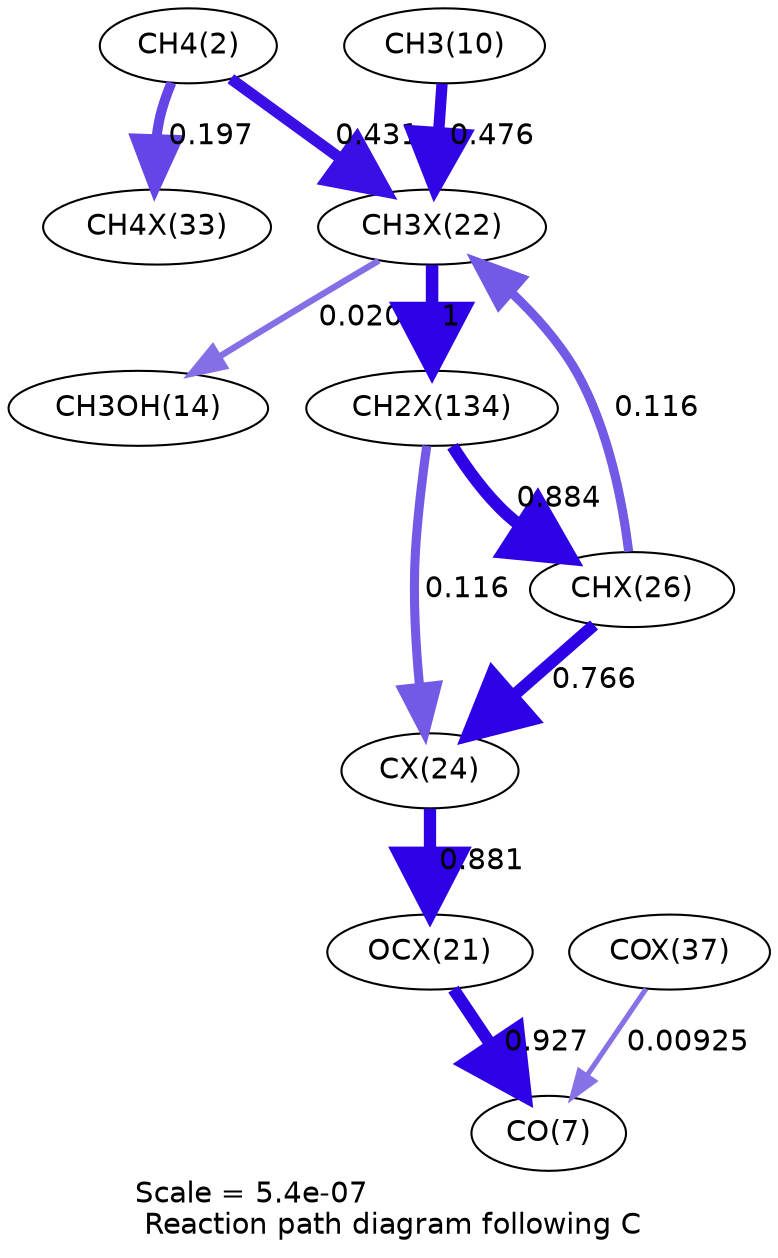 digraph reaction_paths {
center=1;
s4 -> s48[fontname="Helvetica", penwidth=4.77, arrowsize=2.39, color="0.7, 0.697, 0.9"
, label=" 0.197"];
s4 -> s42[fontname="Helvetica", penwidth=5.37, arrowsize=2.68, color="0.7, 0.931, 0.9"
, label=" 0.431"];
s12 -> s42[fontname="Helvetica", penwidth=5.44, arrowsize=2.72, color="0.7, 0.976, 0.9"
, label=" 0.476"];
s42 -> s16[fontname="Helvetica", penwidth=3.06, arrowsize=1.53, color="0.7, 0.52, 0.9"
, label=" 0.0204"];
s42 -> s67[fontname="Helvetica", penwidth=6, arrowsize=3, color="0.7, 1.5, 0.9"
, label=" 1"];
s46 -> s42[fontname="Helvetica", penwidth=4.37, arrowsize=2.19, color="0.7, 0.616, 0.9"
, label=" 0.116"];
s67 -> s46[fontname="Helvetica", penwidth=5.91, arrowsize=2.95, color="0.7, 1.38, 0.9"
, label=" 0.884"];
s67 -> s44[fontname="Helvetica", penwidth=4.37, arrowsize=2.19, color="0.7, 0.616, 0.9"
, label=" 0.116"];
s46 -> s44[fontname="Helvetica", penwidth=5.8, arrowsize=2.9, color="0.7, 1.27, 0.9"
, label=" 0.766"];
s44 -> s41[fontname="Helvetica", penwidth=5.9, arrowsize=2.95, color="0.7, 1.38, 0.9"
, label=" 0.881"];
s41 -> s9[fontname="Helvetica", penwidth=5.94, arrowsize=2.97, color="0.7, 1.43, 0.9"
, label=" 0.927"];
s52 -> s9[fontname="Helvetica", penwidth=2.46, arrowsize=1.23, color="0.7, 0.509, 0.9"
, label=" 0.00925"];
s4 [ fontname="Helvetica", label="CH4(2)"];
s9 [ fontname="Helvetica", label="CO(7)"];
s12 [ fontname="Helvetica", label="CH3(10)"];
s16 [ fontname="Helvetica", label="CH3OH(14)"];
s41 [ fontname="Helvetica", label="OCX(21)"];
s42 [ fontname="Helvetica", label="CH3X(22)"];
s44 [ fontname="Helvetica", label="CX(24)"];
s46 [ fontname="Helvetica", label="CHX(26)"];
s48 [ fontname="Helvetica", label="CH4X(33)"];
s52 [ fontname="Helvetica", label="COX(37)"];
s67 [ fontname="Helvetica", label="CH2X(134)"];
 label = "Scale = 5.4e-07\l Reaction path diagram following C";
 fontname = "Helvetica";
}
